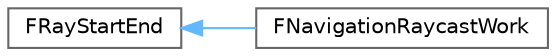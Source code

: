digraph "Graphical Class Hierarchy"
{
 // INTERACTIVE_SVG=YES
 // LATEX_PDF_SIZE
  bgcolor="transparent";
  edge [fontname=Helvetica,fontsize=10,labelfontname=Helvetica,labelfontsize=10];
  node [fontname=Helvetica,fontsize=10,shape=box,height=0.2,width=0.4];
  rankdir="LR";
  Node0 [id="Node000000",label="FRayStartEnd",height=0.2,width=0.4,color="grey40", fillcolor="white", style="filled",URL="$d4/dc5/structFRayStartEnd.html",tooltip=" "];
  Node0 -> Node1 [id="edge4592_Node000000_Node000001",dir="back",color="steelblue1",style="solid",tooltip=" "];
  Node1 [id="Node000001",label="FNavigationRaycastWork",height=0.2,width=0.4,color="grey40", fillcolor="white", style="filled",URL="$db/d18/structFNavigationRaycastWork.html",tooltip=" "];
}
